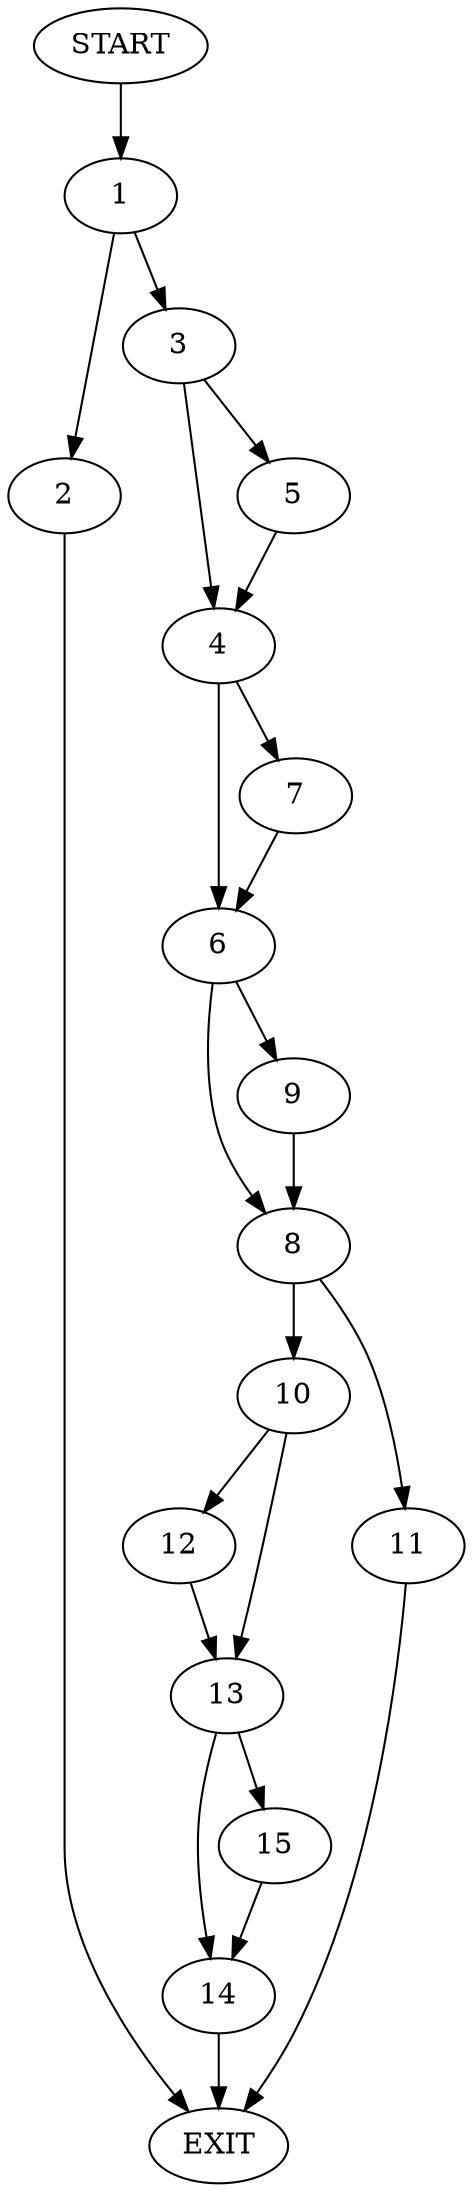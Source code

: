 digraph {
0 [label="START"]
16 [label="EXIT"]
0 -> 1
1 -> 2
1 -> 3
3 -> 4
3 -> 5
2 -> 16
5 -> 4
4 -> 6
4 -> 7
7 -> 6
6 -> 8
6 -> 9
9 -> 8
8 -> 10
8 -> 11
11 -> 16
10 -> 12
10 -> 13
12 -> 13
13 -> 14
13 -> 15
14 -> 16
15 -> 14
}
